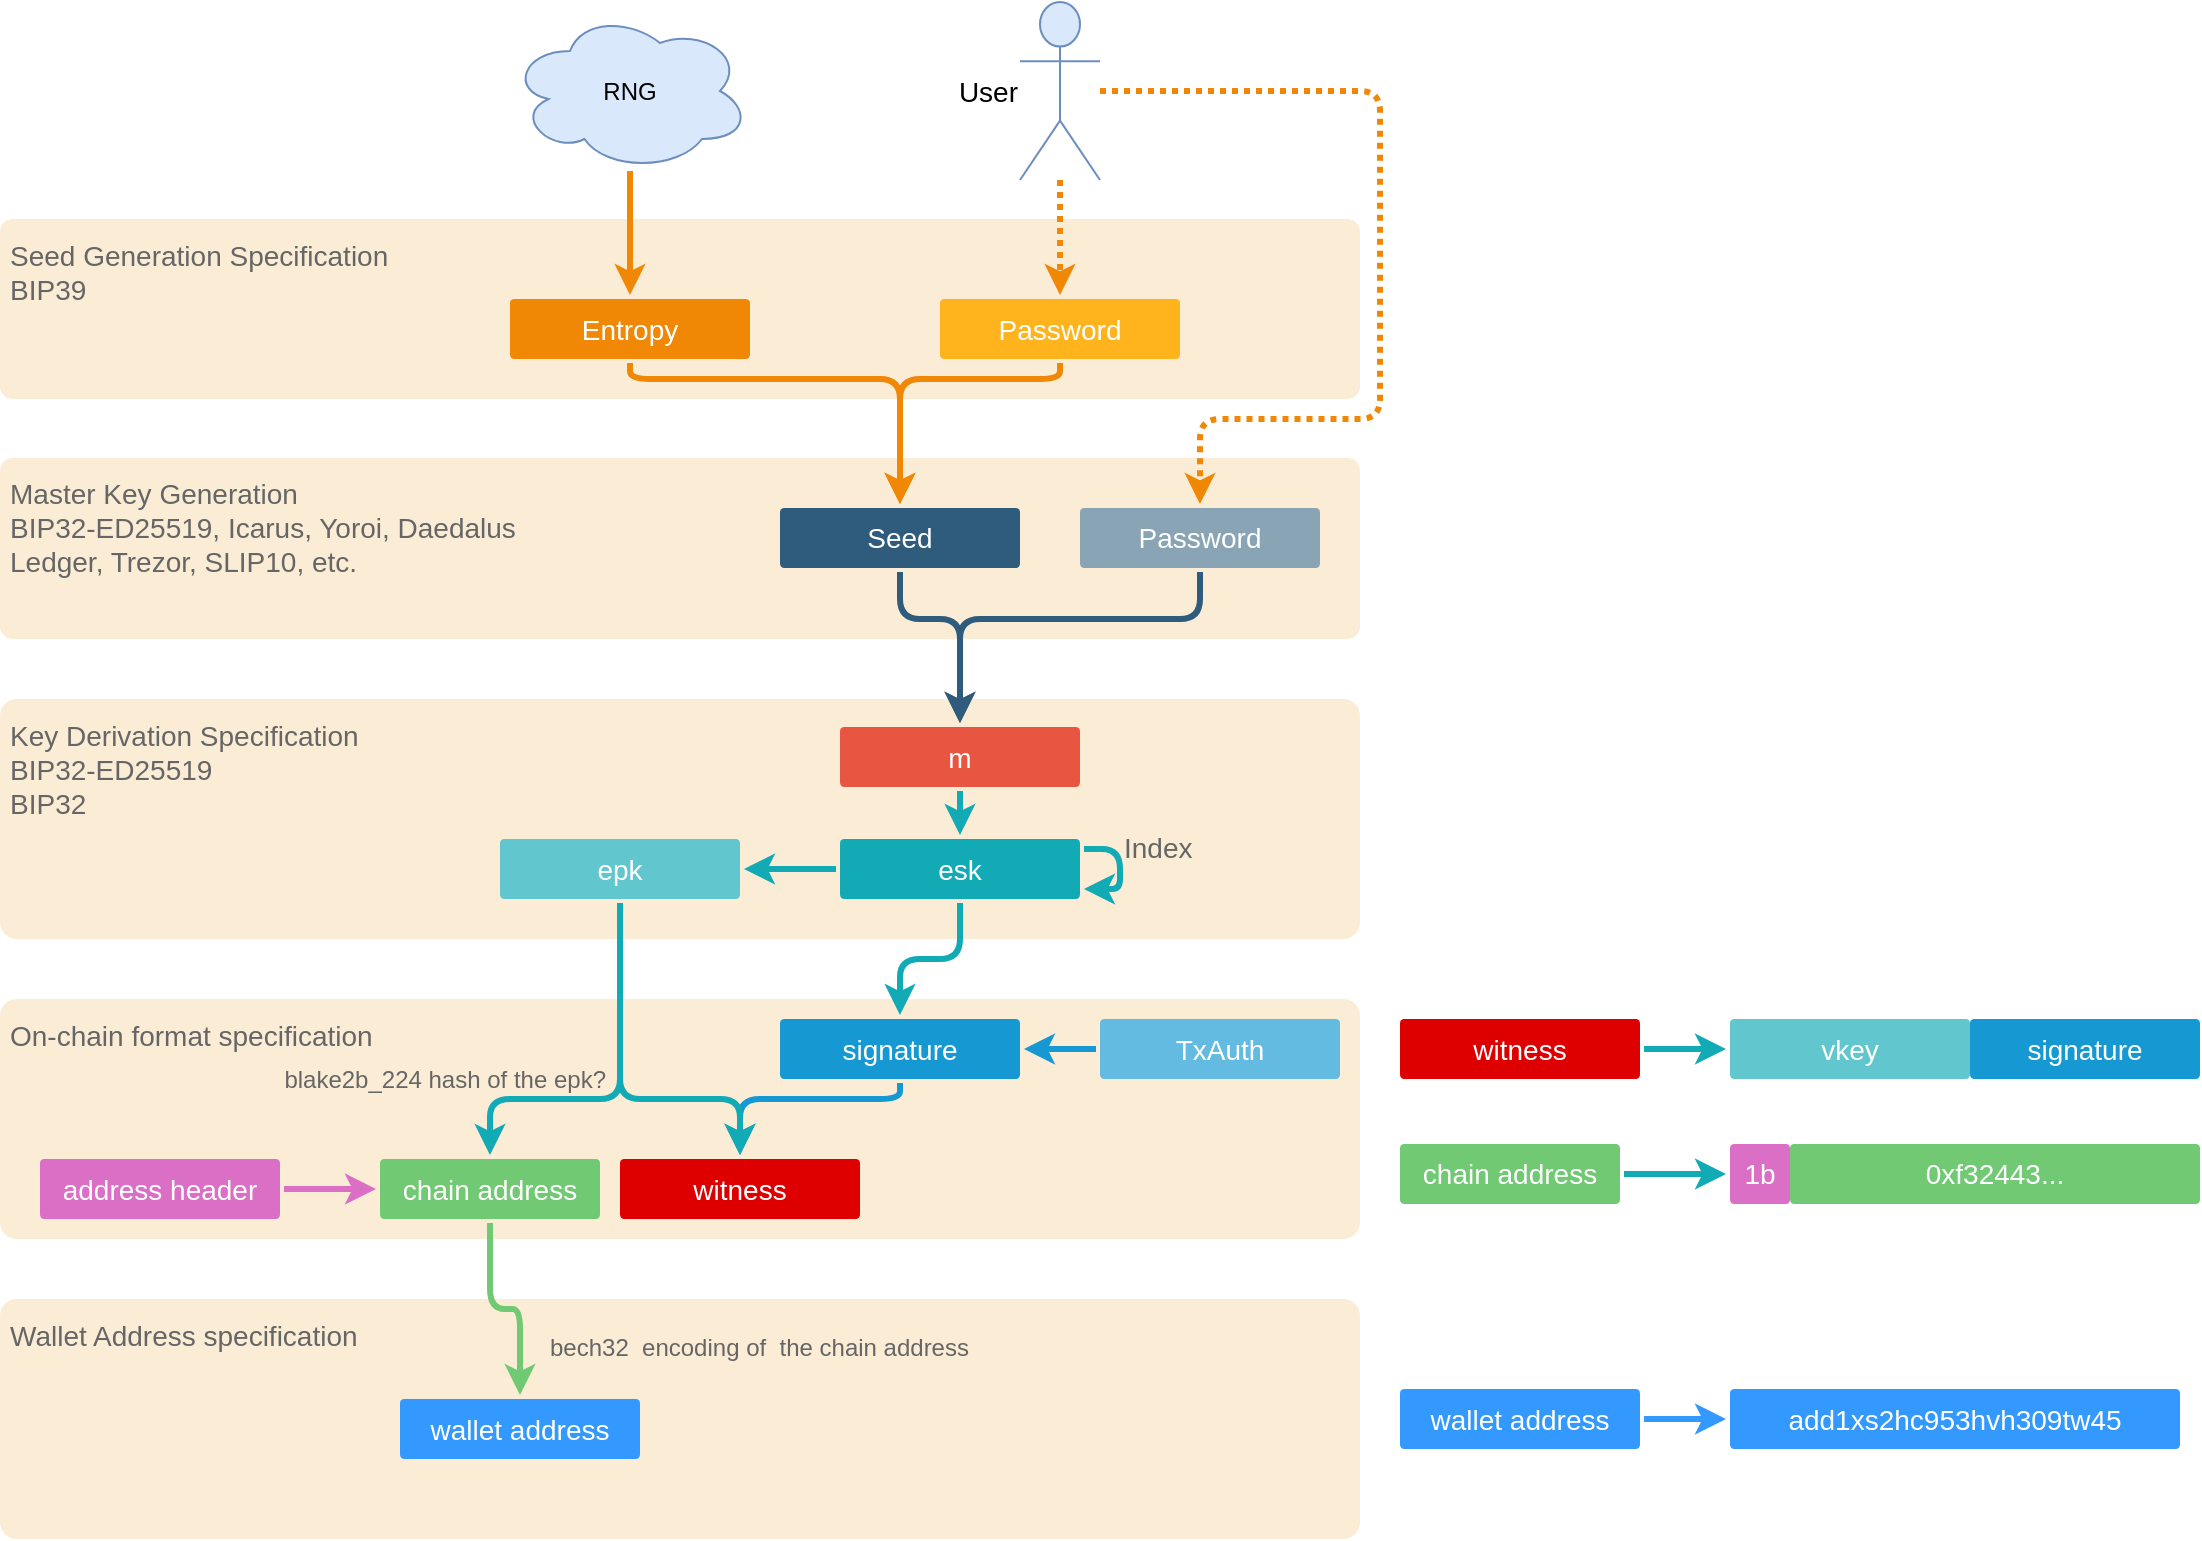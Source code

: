 <mxfile version="13.9.3" type="github">
  <diagram id="6a731a19-8d31-9384-78a2-239565b7b9f0" name="Page-1">
    <mxGraphModel dx="1249" dy="697" grid="1" gridSize="10" guides="1" tooltips="1" connect="1" arrows="1" fold="1" page="1" pageScale="1" pageWidth="1169" pageHeight="827" background="#ffffff" math="0" shadow="0">
      <root>
        <mxCell id="0" />
        <mxCell id="1" parent="0" />
        <mxCell id="wipezXwYWzIHXPL2F_X1-1816" value="On-chain format specification" style="rounded=1;whiteSpace=wrap;html=1;shadow=0;labelBackgroundColor=none;strokeColor=none;strokeWidth=3;fontFamily=Helvetica;fontSize=14;align=left;spacing=5;fontStyle=0;arcSize=7;perimeterSpacing=2;opacity=25;fillColor=#F0B45B;verticalAlign=top;fontColor=#666666;" vertex="1" parent="1">
          <mxGeometry x="40" y="527.5" width="680" height="120" as="geometry" />
        </mxCell>
        <mxCell id="wipezXwYWzIHXPL2F_X1-1817" value="Wallet Address specification" style="rounded=1;whiteSpace=wrap;html=1;shadow=0;labelBackgroundColor=none;strokeColor=none;strokeWidth=3;fontFamily=Helvetica;fontSize=14;align=left;spacing=5;fontStyle=0;arcSize=7;perimeterSpacing=2;opacity=25;fillColor=#F0B45B;verticalAlign=top;fontColor=#666666;" vertex="1" parent="1">
          <mxGeometry x="40" y="677.5" width="680" height="120" as="geometry" />
        </mxCell>
        <mxCell id="wipezXwYWzIHXPL2F_X1-1815" value="Key Derivation Specification&lt;br&gt;BIP32-ED25519&lt;br&gt;BIP32" style="rounded=1;whiteSpace=wrap;html=1;shadow=0;labelBackgroundColor=none;strokeColor=none;strokeWidth=3;fontFamily=Helvetica;fontSize=14;align=left;spacing=5;fontStyle=0;arcSize=7;perimeterSpacing=2;opacity=25;fillColor=#F0B45B;verticalAlign=top;fontColor=#666666;" vertex="1" parent="1">
          <mxGeometry x="40" y="377.5" width="680" height="120" as="geometry" />
        </mxCell>
        <mxCell id="wipezXwYWzIHXPL2F_X1-1813" value="Master Key Generation&lt;br&gt;BIP32-ED25519,&amp;nbsp;Icarus, Yoroi, Daedalus&lt;br&gt;Ledger, Trezor, SLIP10, etc." style="rounded=1;whiteSpace=wrap;html=1;shadow=0;labelBackgroundColor=none;strokeColor=none;strokeWidth=3;fontFamily=Helvetica;fontSize=14;align=left;spacing=5;fontStyle=0;arcSize=7;perimeterSpacing=2;opacity=25;fillColor=#F0B45B;verticalAlign=top;fontColor=#666666;" vertex="1" parent="1">
          <mxGeometry x="40" y="257" width="680" height="90.5" as="geometry" />
        </mxCell>
        <mxCell id="wipezXwYWzIHXPL2F_X1-1812" value="Seed Generation Specification&lt;br&gt;&lt;span&gt;BIP39&lt;/span&gt;" style="rounded=1;whiteSpace=wrap;html=1;shadow=0;labelBackgroundColor=none;strokeColor=none;strokeWidth=3;fontFamily=Helvetica;fontSize=14;align=left;spacing=5;fontStyle=0;arcSize=7;perimeterSpacing=2;opacity=25;fillColor=#F0B45B;verticalAlign=top;fontColor=#666666;" vertex="1" parent="1">
          <mxGeometry x="40" y="137.5" width="680" height="90" as="geometry" />
        </mxCell>
        <mxCell id="wipezXwYWzIHXPL2F_X1-1804" value="" style="edgeStyle=orthogonalEdgeStyle;rounded=1;jumpStyle=none;html=1;shadow=0;labelBackgroundColor=none;startArrow=none;startFill=0;endArrow=classic;endFill=1;jettySize=auto;orthogonalLoop=1;strokeColor=#F08705;strokeWidth=3;fontFamily=Helvetica;fontSize=14;fontColor=#FFFFFF;spacing=5;dashed=1;dashPattern=1 1;" edge="1" parent="1" source="wipezXwYWzIHXPL2F_X1-1779" target="wipezXwYWzIHXPL2F_X1-1787">
          <mxGeometry relative="1" as="geometry">
            <mxPoint x="580" y="128" as="sourcePoint" />
            <mxPoint x="580" y="215.5" as="targetPoint" />
            <Array as="points">
              <mxPoint x="730" y="73.5" />
              <mxPoint x="730" y="237.5" />
              <mxPoint x="640" y="237.5" />
            </Array>
          </mxGeometry>
        </mxCell>
        <mxCell id="1745" value="" style="edgeStyle=orthogonalEdgeStyle;rounded=1;jumpStyle=none;html=1;shadow=0;labelBackgroundColor=none;startArrow=none;startFill=0;endArrow=classic;endFill=1;jettySize=auto;orthogonalLoop=1;strokeWidth=3;fontFamily=Helvetica;fontSize=16;fontColor=#23445D;spacing=5;entryX=0.5;entryY=0;entryDx=0;entryDy=0;strokeColor=#F08705;" parent="1" source="1764" target="1749" edge="1">
          <mxGeometry relative="1" as="geometry">
            <mxPoint x="340" y="277.5" as="targetPoint" />
            <Array as="points">
              <mxPoint x="355" y="217.5" />
              <mxPoint x="490" y="217.5" />
            </Array>
          </mxGeometry>
        </mxCell>
        <mxCell id="1748" value="" style="edgeStyle=orthogonalEdgeStyle;rounded=1;jumpStyle=none;html=1;shadow=0;labelBackgroundColor=none;startArrow=none;startFill=0;endArrow=classic;endFill=1;jettySize=auto;orthogonalLoop=1;strokeColor=#2F5B7C;strokeWidth=3;fontFamily=Helvetica;fontSize=16;fontColor=#23445D;spacing=5;" parent="1" source="1749" target="1753" edge="1">
          <mxGeometry relative="1" as="geometry">
            <mxPoint x="500" y="389.5" as="targetPoint" />
            <Array as="points">
              <mxPoint x="490" y="337.5" />
              <mxPoint x="520" y="337.5" />
            </Array>
          </mxGeometry>
        </mxCell>
        <mxCell id="1749" value="Seed" style="rounded=1;whiteSpace=wrap;html=1;shadow=0;labelBackgroundColor=none;strokeColor=none;strokeWidth=3;fillColor=#2F5B7C;fontFamily=Helvetica;fontSize=14;fontColor=#FFFFFF;align=center;fontStyle=0;spacing=5;arcSize=7;perimeterSpacing=2;" parent="1" vertex="1">
          <mxGeometry x="430" y="282" width="120" height="30" as="geometry" />
        </mxCell>
        <mxCell id="1753" value="m" style="rounded=1;whiteSpace=wrap;html=1;shadow=0;labelBackgroundColor=none;strokeColor=none;strokeWidth=3;fillColor=#e85642;fontFamily=Helvetica;fontSize=14;fontColor=#FFFFFF;align=center;spacing=5;fontStyle=0;arcSize=7;perimeterSpacing=2;" parent="1" vertex="1">
          <mxGeometry x="460" y="391.5" width="120" height="30" as="geometry" />
        </mxCell>
        <mxCell id="1760" value="signature" style="rounded=1;whiteSpace=wrap;html=1;shadow=0;labelBackgroundColor=none;strokeColor=none;strokeWidth=3;fillColor=#1699d3;fontFamily=Helvetica;fontSize=14;fontColor=#FFFFFF;align=center;spacing=5;fontStyle=0;arcSize=7;perimeterSpacing=2;" parent="1" vertex="1">
          <mxGeometry x="430" y="537.5" width="120" height="30" as="geometry" />
        </mxCell>
        <mxCell id="1763" value="TxAuth" style="rounded=1;whiteSpace=wrap;html=1;shadow=0;labelBackgroundColor=none;strokeColor=none;strokeWidth=3;fillColor=#64bbe2;fontFamily=Helvetica;fontSize=14;fontColor=#FFFFFF;align=center;spacing=5;arcSize=7;perimeterSpacing=2;fontStyle=0" parent="1" vertex="1">
          <mxGeometry x="590" y="537.5" width="120" height="30" as="geometry" />
        </mxCell>
        <mxCell id="1764" value="Entropy" style="rounded=1;whiteSpace=wrap;html=1;shadow=0;labelBackgroundColor=none;strokeColor=none;strokeWidth=3;fillColor=#F08705;fontFamily=Helvetica;fontSize=14;fontColor=#FFFFFF;align=center;spacing=5;fontStyle=0;arcSize=7;perimeterSpacing=2;" parent="1" vertex="1">
          <mxGeometry x="295" y="177.5" width="120" height="30" as="geometry" />
        </mxCell>
        <mxCell id="1768" value="" style="edgeStyle=none;rounded=0;jumpStyle=none;html=1;shadow=0;labelBackgroundColor=none;startArrow=none;startFill=0;endArrow=classic;endFill=1;jettySize=auto;orthogonalLoop=1;strokeColor=#F08705;strokeWidth=3;fontFamily=Helvetica;fontSize=14;fontColor=#FFFFFF;spacing=5;" parent="1" source="wipezXwYWzIHXPL2F_X1-1784" target="1764" edge="1">
          <mxGeometry relative="1" as="geometry">
            <mxPoint x="322" y="217.5" as="sourcePoint" />
          </mxGeometry>
        </mxCell>
        <mxCell id="1772" value="epk" style="rounded=1;whiteSpace=wrap;html=1;shadow=0;labelBackgroundColor=none;strokeColor=none;strokeWidth=3;fillColor=#61c6ce;fontFamily=Helvetica;fontSize=14;fontColor=#FFFFFF;align=center;spacing=5;fontStyle=0;arcSize=7;perimeterSpacing=2;" parent="1" vertex="1">
          <mxGeometry x="290" y="447.5" width="120" height="30" as="geometry" />
        </mxCell>
        <mxCell id="1773" value="" style="edgeStyle=none;rounded=1;jumpStyle=none;html=1;shadow=0;labelBackgroundColor=none;startArrow=none;startFill=0;jettySize=auto;orthogonalLoop=1;strokeColor=#12AAB5;strokeWidth=3;fontFamily=Helvetica;fontSize=14;fontColor=#FFFFFF;spacing=5;fontStyle=1;fillColor=#b0e3e6;" parent="1" source="wipezXwYWzIHXPL2F_X1-1788" target="1772" edge="1">
          <mxGeometry relative="1" as="geometry">
            <mxPoint x="765.9" y="425" as="sourcePoint" />
          </mxGeometry>
        </mxCell>
        <mxCell id="wipezXwYWzIHXPL2F_X1-1779" value="User" style="shape=umlActor;verticalLabelPosition=middle;verticalAlign=middle;html=1;outlineConnect=0;fillColor=#dae8fc;strokeColor=#6c8ebf;labelPosition=left;align=right;fontStyle=0;fontSize=14;" vertex="1" parent="1">
          <mxGeometry x="550" y="29" width="40" height="89" as="geometry" />
        </mxCell>
        <mxCell id="wipezXwYWzIHXPL2F_X1-1782" value="" style="edgeStyle=none;rounded=0;jumpStyle=none;html=1;shadow=0;labelBackgroundColor=none;startArrow=none;startFill=0;endArrow=classic;endFill=1;jettySize=auto;orthogonalLoop=1;strokeColor=#F08705;strokeWidth=3;fontFamily=Helvetica;fontSize=14;fontColor=#FFFFFF;spacing=5;dashed=1;dashPattern=1 1;" edge="1" parent="1" source="wipezXwYWzIHXPL2F_X1-1779" target="wipezXwYWzIHXPL2F_X1-1783">
          <mxGeometry relative="1" as="geometry">
            <mxPoint x="374.091" y="109.5" as="sourcePoint" />
            <mxPoint x="470.909" y="216" as="targetPoint" />
          </mxGeometry>
        </mxCell>
        <mxCell id="wipezXwYWzIHXPL2F_X1-1783" value="Password" style="rounded=1;whiteSpace=wrap;html=1;shadow=0;labelBackgroundColor=none;strokeColor=none;strokeWidth=3;fontFamily=Helvetica;fontSize=14;fontColor=#FFFFFF;align=center;spacing=5;fontStyle=0;arcSize=7;perimeterSpacing=2;fillColor=#FFB31C;" vertex="1" parent="1">
          <mxGeometry x="510" y="177.5" width="120" height="30" as="geometry" />
        </mxCell>
        <mxCell id="wipezXwYWzIHXPL2F_X1-1784" value="RNG" style="ellipse;shape=cloud;whiteSpace=wrap;html=1;fillColor=#dae8fc;strokeColor=#6c8ebf;" vertex="1" parent="1">
          <mxGeometry x="295" y="33.5" width="120" height="80" as="geometry" />
        </mxCell>
        <mxCell id="wipezXwYWzIHXPL2F_X1-1785" value="" style="edgeStyle=orthogonalEdgeStyle;rounded=1;jumpStyle=none;html=1;shadow=0;labelBackgroundColor=none;startArrow=none;startFill=0;endArrow=classic;endFill=1;jettySize=auto;orthogonalLoop=1;strokeWidth=3;fontFamily=Helvetica;fontSize=16;fontColor=#23445D;spacing=5;entryX=0.5;entryY=0;entryDx=0;entryDy=0;strokeColor=#F08705;" edge="1" parent="1" source="wipezXwYWzIHXPL2F_X1-1783" target="1749">
          <mxGeometry relative="1" as="geometry">
            <mxPoint x="553.125" y="324" as="sourcePoint" />
            <mxPoint x="723" y="378.36" as="targetPoint" />
            <Array as="points">
              <mxPoint x="570" y="217.5" />
              <mxPoint x="490" y="217.5" />
            </Array>
          </mxGeometry>
        </mxCell>
        <mxCell id="wipezXwYWzIHXPL2F_X1-1787" value="Password" style="rounded=1;whiteSpace=wrap;html=1;shadow=0;labelBackgroundColor=none;strokeColor=none;strokeWidth=3;fontFamily=Helvetica;fontSize=14;fontColor=#FFFFFF;align=center;fontStyle=0;spacing=5;arcSize=7;perimeterSpacing=2;fillColor=#3D76A1;opacity=60;" vertex="1" parent="1">
          <mxGeometry x="580" y="282" width="120" height="30" as="geometry" />
        </mxCell>
        <mxCell id="wipezXwYWzIHXPL2F_X1-1788" value="esk" style="rounded=1;whiteSpace=wrap;html=1;shadow=0;labelBackgroundColor=none;strokeColor=none;strokeWidth=3;fillColor=#12aab5;fontFamily=Helvetica;fontSize=14;fontColor=#FFFFFF;align=center;spacing=5;fontStyle=0;arcSize=7;perimeterSpacing=2;" vertex="1" parent="1">
          <mxGeometry x="460" y="447.5" width="120" height="30" as="geometry" />
        </mxCell>
        <mxCell id="wipezXwYWzIHXPL2F_X1-1790" value="" style="edgeStyle=orthogonalEdgeStyle;rounded=1;jumpStyle=none;html=1;shadow=0;labelBackgroundColor=none;startArrow=none;startFill=0;endArrow=classic;endFill=1;jettySize=auto;orthogonalLoop=1;strokeColor=#2F5B7C;strokeWidth=3;fontFamily=Helvetica;fontSize=16;fontColor=#23445D;spacing=5;exitX=0.5;exitY=1;exitDx=0;exitDy=0;entryX=0.5;entryY=0;entryDx=0;entryDy=0;" edge="1" parent="1" source="wipezXwYWzIHXPL2F_X1-1787" target="1753">
          <mxGeometry relative="1" as="geometry">
            <mxPoint x="500" y="324" as="sourcePoint" />
            <mxPoint x="500" y="390" as="targetPoint" />
            <Array as="points">
              <mxPoint x="640" y="337.5" />
              <mxPoint x="520" y="337.5" />
            </Array>
          </mxGeometry>
        </mxCell>
        <mxCell id="wipezXwYWzIHXPL2F_X1-1791" value="" style="edgeStyle=none;rounded=1;jumpStyle=none;html=1;shadow=0;labelBackgroundColor=none;startArrow=none;startFill=0;jettySize=auto;orthogonalLoop=1;strokeColor=#12AAB5;strokeWidth=3;fontFamily=Helvetica;fontSize=14;fontColor=#FFFFFF;spacing=5;fontStyle=1;fillColor=#b0e3e6;exitX=0.5;exitY=1;exitDx=0;exitDy=0;entryX=0.5;entryY=0;entryDx=0;entryDy=0;" edge="1" parent="1" source="1753" target="wipezXwYWzIHXPL2F_X1-1788">
          <mxGeometry relative="1" as="geometry">
            <mxPoint x="592" y="502.833" as="sourcePoint" />
            <mxPoint x="648" y="512.167" as="targetPoint" />
          </mxGeometry>
        </mxCell>
        <mxCell id="wipezXwYWzIHXPL2F_X1-1792" value="" style="edgeStyle=none;rounded=0;jumpStyle=none;html=1;shadow=0;labelBackgroundColor=none;startArrow=none;startFill=0;endArrow=classic;endFill=1;jettySize=auto;orthogonalLoop=1;strokeColor=#1699D3;strokeWidth=3;fontFamily=Helvetica;fontSize=14;fontColor=#FFFFFF;spacing=5;" edge="1" parent="1" source="1763" target="1760">
          <mxGeometry relative="1" as="geometry">
            <mxPoint x="543.536" y="619.5" as="sourcePoint" />
            <mxPoint x="512.167" y="702" as="targetPoint" />
          </mxGeometry>
        </mxCell>
        <mxCell id="wipezXwYWzIHXPL2F_X1-1793" value="" style="edgeStyle=orthogonalEdgeStyle;rounded=1;jumpStyle=none;html=1;shadow=0;labelBackgroundColor=none;startArrow=none;startFill=0;jettySize=auto;orthogonalLoop=1;strokeWidth=3;fontFamily=Helvetica;fontSize=14;fontColor=#FFFFFF;spacing=5;fontStyle=1;fillColor=#b0e3e6;strokeColor=#12AAB5;" edge="1" parent="1" source="wipezXwYWzIHXPL2F_X1-1788" target="1760">
          <mxGeometry relative="1" as="geometry">
            <mxPoint x="592" y="502.833" as="sourcePoint" />
            <mxPoint x="648" y="512.167" as="targetPoint" />
          </mxGeometry>
        </mxCell>
        <mxCell id="wipezXwYWzIHXPL2F_X1-1794" value="witness" style="rounded=1;whiteSpace=wrap;html=1;shadow=0;labelBackgroundColor=none;strokeColor=none;strokeWidth=3;fontFamily=Helvetica;fontSize=14;fontColor=#FFFFFF;align=center;spacing=5;fontStyle=0;arcSize=7;perimeterSpacing=2;fillColor=#DE0000;" vertex="1" parent="1">
          <mxGeometry x="350" y="607.5" width="120" height="30" as="geometry" />
        </mxCell>
        <mxCell id="wipezXwYWzIHXPL2F_X1-1796" value="" style="edgeStyle=orthogonalEdgeStyle;rounded=1;jumpStyle=none;html=1;shadow=0;labelBackgroundColor=none;startArrow=none;startFill=0;endArrow=classic;endFill=1;jettySize=auto;orthogonalLoop=1;strokeColor=#1699D3;strokeWidth=3;fontFamily=Helvetica;fontSize=14;fontColor=#FFFFFF;spacing=5;exitX=0.5;exitY=1;exitDx=0;exitDy=0;" edge="1" parent="1" source="1760" target="wipezXwYWzIHXPL2F_X1-1794">
          <mxGeometry relative="1" as="geometry">
            <mxPoint x="658" y="602.5" as="sourcePoint" />
            <mxPoint x="602" y="602.5" as="targetPoint" />
            <Array as="points">
              <mxPoint x="490" y="577.5" />
              <mxPoint x="410" y="577.5" />
            </Array>
          </mxGeometry>
        </mxCell>
        <mxCell id="wipezXwYWzIHXPL2F_X1-1797" value="" style="edgeStyle=orthogonalEdgeStyle;rounded=1;jumpStyle=none;html=1;shadow=0;labelBackgroundColor=none;startArrow=none;startFill=0;jettySize=auto;orthogonalLoop=1;strokeColor=#12AAB5;strokeWidth=3;fontFamily=Helvetica;fontSize=14;fontColor=#FFFFFF;spacing=5;fontStyle=1;fillColor=#b0e3e6;exitX=0.5;exitY=1;exitDx=0;exitDy=0;" edge="1" parent="1" source="1772" target="wipezXwYWzIHXPL2F_X1-1794">
          <mxGeometry relative="1" as="geometry">
            <mxPoint x="531.545" y="509.5" as="sourcePoint" />
            <mxPoint x="538.455" y="585.5" as="targetPoint" />
            <Array as="points">
              <mxPoint x="350" y="577.5" />
              <mxPoint x="410" y="577.5" />
            </Array>
          </mxGeometry>
        </mxCell>
        <mxCell id="wipezXwYWzIHXPL2F_X1-1798" value="address header" style="rounded=1;whiteSpace=wrap;html=1;shadow=0;labelBackgroundColor=none;strokeColor=none;strokeWidth=3;fontFamily=Helvetica;fontSize=14;fontColor=#FFFFFF;align=center;spacing=5;fontStyle=0;arcSize=7;perimeterSpacing=2;fillColor=#DB6EC5;" vertex="1" parent="1">
          <mxGeometry x="60" y="607.5" width="120" height="30" as="geometry" />
        </mxCell>
        <mxCell id="wipezXwYWzIHXPL2F_X1-1801" value="chain address" style="rounded=1;whiteSpace=wrap;html=1;shadow=0;labelBackgroundColor=none;strokeColor=none;strokeWidth=3;fontFamily=Helvetica;fontSize=14;fontColor=#FFFFFF;align=center;spacing=5;fontStyle=0;arcSize=7;perimeterSpacing=2;fillColor=#71C974;" vertex="1" parent="1">
          <mxGeometry x="230" y="607.5" width="110" height="30" as="geometry" />
        </mxCell>
        <mxCell id="wipezXwYWzIHXPL2F_X1-1802" value="" style="edgeStyle=orthogonalEdgeStyle;rounded=1;jumpStyle=none;html=1;shadow=0;labelBackgroundColor=none;startArrow=none;startFill=0;jettySize=auto;orthogonalLoop=1;strokeColor=#12AAB5;strokeWidth=3;fontFamily=Helvetica;fontSize=14;fontColor=#FFFFFF;spacing=5;fontStyle=1;fillColor=#b0e3e6;entryX=0.5;entryY=0;entryDx=0;entryDy=0;" edge="1" parent="1" source="1772" target="wipezXwYWzIHXPL2F_X1-1801">
          <mxGeometry relative="1" as="geometry">
            <mxPoint x="360" y="509.5" as="sourcePoint" />
            <mxPoint x="445.665" y="665.5" as="targetPoint" />
            <Array as="points">
              <mxPoint x="350" y="577.5" />
              <mxPoint x="285" y="577.5" />
            </Array>
          </mxGeometry>
        </mxCell>
        <mxCell id="wipezXwYWzIHXPL2F_X1-1823" value="blake2b_224 hash of the epk?" style="edgeLabel;html=1;align=right;verticalAlign=middle;resizable=0;points=[];fontSize=12;fontColor=#666666;labelBackgroundColor=none;labelPosition=left;verticalLabelPosition=middle;" vertex="1" connectable="0" parent="wipezXwYWzIHXPL2F_X1-1802">
          <mxGeometry x="0.48" y="-1" relative="1" as="geometry">
            <mxPoint x="37" y="-9" as="offset" />
          </mxGeometry>
        </mxCell>
        <mxCell id="wipezXwYWzIHXPL2F_X1-1806" value="wallet address" style="rounded=1;whiteSpace=wrap;html=1;shadow=0;labelBackgroundColor=none;strokeColor=none;strokeWidth=3;fontFamily=Helvetica;fontSize=14;fontColor=#FFFFFF;align=center;spacing=5;fontStyle=0;arcSize=7;perimeterSpacing=2;fillColor=#3399FF;" vertex="1" parent="1">
          <mxGeometry x="240" y="727.5" width="120" height="30" as="geometry" />
        </mxCell>
        <mxCell id="wipezXwYWzIHXPL2F_X1-1808" value="bech32&amp;nbsp; encoding of&amp;nbsp; the chain address" style="edgeStyle=orthogonalEdgeStyle;rounded=1;jumpStyle=none;html=1;shadow=0;labelBackgroundColor=none;startArrow=none;startFill=0;jettySize=auto;orthogonalLoop=1;strokeWidth=3;fontFamily=Helvetica;fontSize=12;spacing=5;fontStyle=0;fillColor=#b0e3e6;strokeColor=#71C974;fontColor=#666666;labelPosition=right;verticalLabelPosition=bottom;align=left;verticalAlign=top;" edge="1" parent="1" source="wipezXwYWzIHXPL2F_X1-1801" target="wipezXwYWzIHXPL2F_X1-1806">
          <mxGeometry x="0.189" y="10" relative="1" as="geometry">
            <mxPoint x="180" y="509.5" as="sourcePoint" />
            <mxPoint x="260" y="595.5" as="targetPoint" />
            <mxPoint as="offset" />
          </mxGeometry>
        </mxCell>
        <mxCell id="wipezXwYWzIHXPL2F_X1-1821" value="Index" style="edgeStyle=orthogonalEdgeStyle;rounded=1;orthogonalLoop=1;jettySize=auto;html=1;fontSize=14;fontColor=#666666;strokeColor=#12AAB5;strokeWidth=3;labelBackgroundColor=none;labelPosition=right;verticalLabelPosition=top;align=left;verticalAlign=bottom;" edge="1" parent="1" source="wipezXwYWzIHXPL2F_X1-1788" target="wipezXwYWzIHXPL2F_X1-1788">
          <mxGeometry relative="1" as="geometry" />
        </mxCell>
        <mxCell id="wipezXwYWzIHXPL2F_X1-1827" value="" style="edgeStyle=orthogonalEdgeStyle;rounded=1;jumpStyle=none;html=1;shadow=0;labelBackgroundColor=none;startArrow=none;startFill=0;jettySize=auto;orthogonalLoop=1;strokeWidth=3;fontFamily=Helvetica;fontSize=14;fontColor=#FFFFFF;spacing=5;fontStyle=1;fillColor=#b0e3e6;strokeColor=#DB6EC5;entryX=0;entryY=0.5;entryDx=0;entryDy=0;" edge="1" parent="1" source="wipezXwYWzIHXPL2F_X1-1798" target="wipezXwYWzIHXPL2F_X1-1801">
          <mxGeometry relative="1" as="geometry">
            <mxPoint x="182" y="622.5" as="sourcePoint" />
            <mxPoint x="208" y="622.5" as="targetPoint" />
          </mxGeometry>
        </mxCell>
        <mxCell id="wipezXwYWzIHXPL2F_X1-1830" value="add1xs2hc953hvh309tw45" style="rounded=1;whiteSpace=wrap;html=1;shadow=0;labelBackgroundColor=none;strokeColor=none;strokeWidth=3;fontFamily=Helvetica;fontSize=14;fontColor=#FFFFFF;align=center;spacing=5;fontStyle=0;arcSize=7;perimeterSpacing=2;fillColor=#3399FF;" vertex="1" parent="1">
          <mxGeometry x="905" y="722.5" width="225" height="30" as="geometry" />
        </mxCell>
        <mxCell id="wipezXwYWzIHXPL2F_X1-1840" style="edgeStyle=orthogonalEdgeStyle;rounded=1;orthogonalLoop=1;jettySize=auto;html=1;labelBackgroundColor=none;strokeColor=#12AAB5;strokeWidth=3;fontSize=12;fontColor=#666666;" edge="1" parent="1" source="wipezXwYWzIHXPL2F_X1-1831" target="wipezXwYWzIHXPL2F_X1-1835">
          <mxGeometry relative="1" as="geometry" />
        </mxCell>
        <mxCell id="wipezXwYWzIHXPL2F_X1-1831" value="witness" style="rounded=1;whiteSpace=wrap;html=1;shadow=0;labelBackgroundColor=none;strokeColor=none;strokeWidth=3;fontFamily=Helvetica;fontSize=14;fontColor=#FFFFFF;align=center;spacing=5;fontStyle=0;arcSize=7;perimeterSpacing=2;fillColor=#DE0000;" vertex="1" parent="1">
          <mxGeometry x="740" y="537.5" width="120" height="30" as="geometry" />
        </mxCell>
        <mxCell id="wipezXwYWzIHXPL2F_X1-1832" value="0xf32443..." style="rounded=1;whiteSpace=wrap;html=1;shadow=0;labelBackgroundColor=none;strokeColor=none;strokeWidth=3;fontFamily=Helvetica;fontSize=14;fontColor=#FFFFFF;align=center;spacing=5;fontStyle=0;arcSize=7;perimeterSpacing=2;fillColor=#71C974;" vertex="1" parent="1">
          <mxGeometry x="935" y="600" width="205" height="30" as="geometry" />
        </mxCell>
        <mxCell id="wipezXwYWzIHXPL2F_X1-1833" value="1b" style="rounded=1;whiteSpace=wrap;html=1;shadow=0;labelBackgroundColor=none;strokeColor=none;strokeWidth=3;fontFamily=Helvetica;fontSize=14;fontColor=#FFFFFF;align=center;spacing=5;fontStyle=0;arcSize=7;perimeterSpacing=2;fillColor=#DB6EC5;" vertex="1" parent="1">
          <mxGeometry x="905" y="600" width="30" height="30" as="geometry" />
        </mxCell>
        <mxCell id="wipezXwYWzIHXPL2F_X1-1835" value="vkey" style="rounded=1;whiteSpace=wrap;html=1;shadow=0;labelBackgroundColor=none;strokeColor=none;strokeWidth=3;fillColor=#61c6ce;fontFamily=Helvetica;fontSize=14;fontColor=#FFFFFF;align=center;spacing=5;fontStyle=0;arcSize=7;perimeterSpacing=2;" vertex="1" parent="1">
          <mxGeometry x="905" y="537.5" width="120" height="30" as="geometry" />
        </mxCell>
        <mxCell id="wipezXwYWzIHXPL2F_X1-1839" style="edgeStyle=orthogonalEdgeStyle;rounded=1;orthogonalLoop=1;jettySize=auto;html=1;labelBackgroundColor=none;strokeColor=#12AAB5;strokeWidth=3;fontSize=12;fontColor=#666666;" edge="1" parent="1" source="wipezXwYWzIHXPL2F_X1-1837" target="wipezXwYWzIHXPL2F_X1-1833">
          <mxGeometry relative="1" as="geometry" />
        </mxCell>
        <mxCell id="wipezXwYWzIHXPL2F_X1-1837" value="chain address" style="rounded=1;whiteSpace=wrap;html=1;shadow=0;labelBackgroundColor=none;strokeColor=none;strokeWidth=3;fontFamily=Helvetica;fontSize=14;fontColor=#FFFFFF;align=center;spacing=5;fontStyle=0;arcSize=7;perimeterSpacing=2;fillColor=#71C974;" vertex="1" parent="1">
          <mxGeometry x="740" y="600" width="110" height="30" as="geometry" />
        </mxCell>
        <mxCell id="wipezXwYWzIHXPL2F_X1-1838" value="signature" style="rounded=1;whiteSpace=wrap;html=1;shadow=0;labelBackgroundColor=none;strokeColor=none;strokeWidth=3;fillColor=#1699d3;fontFamily=Helvetica;fontSize=14;fontColor=#FFFFFF;align=center;spacing=5;fontStyle=0;arcSize=7;perimeterSpacing=2;" vertex="1" parent="1">
          <mxGeometry x="1025" y="537.5" width="115" height="30" as="geometry" />
        </mxCell>
        <mxCell id="wipezXwYWzIHXPL2F_X1-1842" style="edgeStyle=orthogonalEdgeStyle;rounded=1;orthogonalLoop=1;jettySize=auto;html=1;labelBackgroundColor=none;strokeWidth=3;fontSize=12;fontColor=#666666;strokeColor=#3399FF;" edge="1" parent="1" source="wipezXwYWzIHXPL2F_X1-1841" target="wipezXwYWzIHXPL2F_X1-1830">
          <mxGeometry relative="1" as="geometry" />
        </mxCell>
        <mxCell id="wipezXwYWzIHXPL2F_X1-1841" value="wallet address" style="rounded=1;whiteSpace=wrap;html=1;shadow=0;labelBackgroundColor=none;strokeColor=none;strokeWidth=3;fontFamily=Helvetica;fontSize=14;fontColor=#FFFFFF;align=center;spacing=5;fontStyle=0;arcSize=7;perimeterSpacing=2;fillColor=#3399FF;" vertex="1" parent="1">
          <mxGeometry x="740" y="722.5" width="120" height="30" as="geometry" />
        </mxCell>
      </root>
    </mxGraphModel>
  </diagram>
</mxfile>

